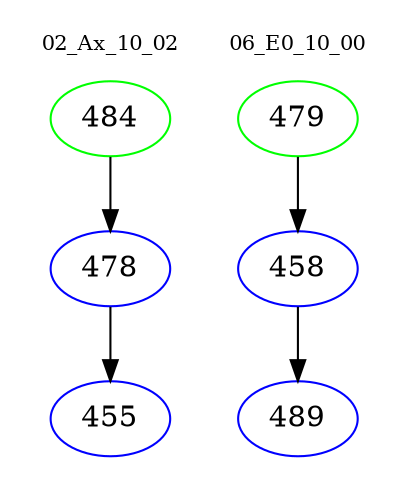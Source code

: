 digraph{
subgraph cluster_0 {
color = white
label = "02_Ax_10_02";
fontsize=10;
T0_484 [label="484", color="green"]
T0_484 -> T0_478 [color="black"]
T0_478 [label="478", color="blue"]
T0_478 -> T0_455 [color="black"]
T0_455 [label="455", color="blue"]
}
subgraph cluster_1 {
color = white
label = "06_E0_10_00";
fontsize=10;
T1_479 [label="479", color="green"]
T1_479 -> T1_458 [color="black"]
T1_458 [label="458", color="blue"]
T1_458 -> T1_489 [color="black"]
T1_489 [label="489", color="blue"]
}
}
